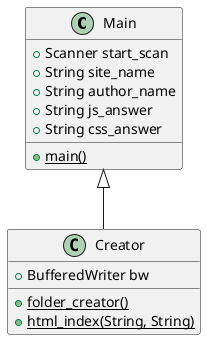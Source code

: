 @startuml
'https://plantuml.com/class-diagram

class Main
class Creator

Main <|-- Creator

class Creator {
    +BufferedWriter bw
    {static} +folder_creator()
    {static} +html_index(String, String)
}

class Main {
    +Scanner start_scan
    +String site_name
    +String author_name
    +String js_answer
    +String css_answer
    {static} +main()
}

@enduml